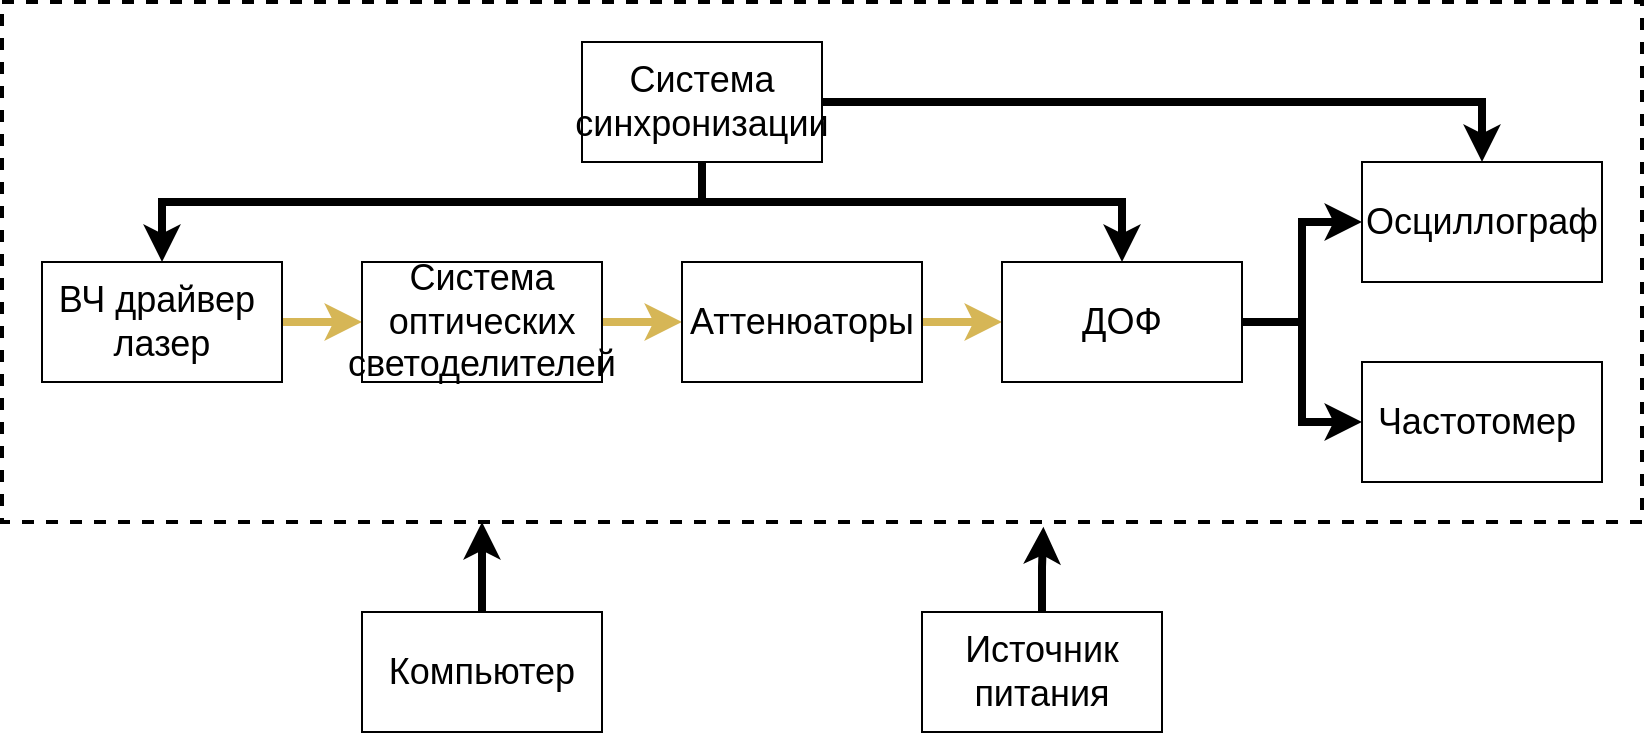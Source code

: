 <mxfile version="14.8.0" type="device"><diagram id="cRK9AKs4AHQ0-3pX6fws" name="Page-1"><mxGraphModel dx="1185" dy="763" grid="1" gridSize="10" guides="1" tooltips="1" connect="1" arrows="1" fold="1" page="1" pageScale="1" pageWidth="827" pageHeight="1169" math="0" shadow="0"><root><mxCell id="0"/><mxCell id="1" parent="0"/><mxCell id="xU0sSktvJwwnV7fZvNId-10" value="" style="rounded=0;whiteSpace=wrap;html=1;fillColor=none;dashed=1;fontSize=18;strokeWidth=2;" vertex="1" parent="1"><mxGeometry x="100" y="250" width="820" height="260" as="geometry"/></mxCell><mxCell id="xU0sSktvJwwnV7fZvNId-16" value="" style="edgeStyle=orthogonalEdgeStyle;rounded=0;orthogonalLoop=1;jettySize=auto;html=1;fontSize=18;fillColor=#fff2cc;strokeColor=#d6b656;strokeWidth=4;" edge="1" parent="1" source="xU0sSktvJwwnV7fZvNId-1" target="xU0sSktvJwwnV7fZvNId-2"><mxGeometry relative="1" as="geometry"/></mxCell><mxCell id="xU0sSktvJwwnV7fZvNId-1" value="ВЧ драйвер&amp;nbsp;&lt;br style=&quot;font-size: 18px;&quot;&gt;лазер" style="rounded=0;whiteSpace=wrap;html=1;fontSize=18;" vertex="1" parent="1"><mxGeometry x="120" y="380" width="120" height="60" as="geometry"/></mxCell><mxCell id="xU0sSktvJwwnV7fZvNId-15" value="" style="edgeStyle=orthogonalEdgeStyle;rounded=0;orthogonalLoop=1;jettySize=auto;html=1;fontSize=18;fillColor=#fff2cc;strokeColor=#d6b656;strokeWidth=4;" edge="1" parent="1" source="xU0sSktvJwwnV7fZvNId-2" target="xU0sSktvJwwnV7fZvNId-3"><mxGeometry relative="1" as="geometry"/></mxCell><mxCell id="xU0sSktvJwwnV7fZvNId-2" value="Система оптических светоделителей" style="rounded=0;whiteSpace=wrap;html=1;fontSize=18;" vertex="1" parent="1"><mxGeometry x="280" y="380" width="120" height="60" as="geometry"/></mxCell><mxCell id="xU0sSktvJwwnV7fZvNId-14" style="edgeStyle=orthogonalEdgeStyle;rounded=0;orthogonalLoop=1;jettySize=auto;html=1;entryX=0;entryY=0.5;entryDx=0;entryDy=0;fontSize=18;fillColor=#fff2cc;strokeColor=#d6b656;strokeWidth=4;" edge="1" parent="1" source="xU0sSktvJwwnV7fZvNId-3" target="xU0sSktvJwwnV7fZvNId-4"><mxGeometry relative="1" as="geometry"/></mxCell><mxCell id="xU0sSktvJwwnV7fZvNId-3" value="Аттенюаторы" style="rounded=0;whiteSpace=wrap;html=1;fontSize=18;" vertex="1" parent="1"><mxGeometry x="440" y="380" width="120" height="60" as="geometry"/></mxCell><mxCell id="xU0sSktvJwwnV7fZvNId-12" style="edgeStyle=orthogonalEdgeStyle;rounded=0;orthogonalLoop=1;jettySize=auto;html=1;entryX=0;entryY=0.5;entryDx=0;entryDy=0;fontSize=18;strokeWidth=4;" edge="1" parent="1" source="xU0sSktvJwwnV7fZvNId-4" target="xU0sSktvJwwnV7fZvNId-5"><mxGeometry relative="1" as="geometry"/></mxCell><mxCell id="xU0sSktvJwwnV7fZvNId-13" style="edgeStyle=orthogonalEdgeStyle;rounded=0;orthogonalLoop=1;jettySize=auto;html=1;entryX=0;entryY=0.5;entryDx=0;entryDy=0;fontSize=18;strokeWidth=4;" edge="1" parent="1" source="xU0sSktvJwwnV7fZvNId-4" target="xU0sSktvJwwnV7fZvNId-6"><mxGeometry relative="1" as="geometry"/></mxCell><mxCell id="xU0sSktvJwwnV7fZvNId-4" value="ДОФ" style="rounded=0;whiteSpace=wrap;html=1;fontSize=18;" vertex="1" parent="1"><mxGeometry x="600" y="380" width="120" height="60" as="geometry"/></mxCell><mxCell id="xU0sSktvJwwnV7fZvNId-5" value="Осциллограф" style="rounded=0;whiteSpace=wrap;html=1;fontSize=18;" vertex="1" parent="1"><mxGeometry x="780" y="330" width="120" height="60" as="geometry"/></mxCell><mxCell id="xU0sSktvJwwnV7fZvNId-6" value="Частотомер&amp;nbsp;" style="rounded=0;whiteSpace=wrap;html=1;fontSize=18;" vertex="1" parent="1"><mxGeometry x="780" y="430" width="120" height="60" as="geometry"/></mxCell><mxCell id="xU0sSktvJwwnV7fZvNId-21" style="edgeStyle=orthogonalEdgeStyle;rounded=0;orthogonalLoop=1;jettySize=auto;html=1;exitX=0.5;exitY=0;exitDx=0;exitDy=0;entryX=0.635;entryY=1.009;entryDx=0;entryDy=0;entryPerimeter=0;fontSize=18;strokeWidth=4;" edge="1" parent="1" source="xU0sSktvJwwnV7fZvNId-7" target="xU0sSktvJwwnV7fZvNId-10"><mxGeometry relative="1" as="geometry"/></mxCell><mxCell id="xU0sSktvJwwnV7fZvNId-7" value="Источник питания" style="rounded=0;whiteSpace=wrap;html=1;fontSize=18;" vertex="1" parent="1"><mxGeometry x="560" y="555" width="120" height="60" as="geometry"/></mxCell><mxCell id="xU0sSktvJwwnV7fZvNId-18" value="" style="edgeStyle=orthogonalEdgeStyle;rounded=0;orthogonalLoop=1;jettySize=auto;html=1;fontSize=18;strokeWidth=4;" edge="1" parent="1" source="xU0sSktvJwwnV7fZvNId-8" target="xU0sSktvJwwnV7fZvNId-10"><mxGeometry relative="1" as="geometry"><Array as="points"><mxPoint x="340" y="530"/><mxPoint x="340" y="530"/></Array></mxGeometry></mxCell><mxCell id="xU0sSktvJwwnV7fZvNId-8" value="Компьютер" style="rounded=0;whiteSpace=wrap;html=1;fontSize=18;" vertex="1" parent="1"><mxGeometry x="280" y="555" width="120" height="60" as="geometry"/></mxCell><mxCell id="xU0sSktvJwwnV7fZvNId-17" value="" style="edgeStyle=orthogonalEdgeStyle;rounded=0;orthogonalLoop=1;jettySize=auto;html=1;fontSize=18;strokeWidth=4;entryX=0.5;entryY=0;entryDx=0;entryDy=0;" edge="1" parent="1" source="xU0sSktvJwwnV7fZvNId-9" target="xU0sSktvJwwnV7fZvNId-1"><mxGeometry relative="1" as="geometry"><Array as="points"><mxPoint x="450" y="350"/><mxPoint x="180" y="350"/></Array></mxGeometry></mxCell><mxCell id="xU0sSktvJwwnV7fZvNId-24" style="edgeStyle=orthogonalEdgeStyle;rounded=0;orthogonalLoop=1;jettySize=auto;html=1;entryX=0.5;entryY=0;entryDx=0;entryDy=0;fontSize=18;strokeWidth=4;" edge="1" parent="1" source="xU0sSktvJwwnV7fZvNId-9" target="xU0sSktvJwwnV7fZvNId-4"><mxGeometry relative="1" as="geometry"><Array as="points"><mxPoint x="450" y="350"/><mxPoint x="660" y="350"/></Array></mxGeometry></mxCell><mxCell id="xU0sSktvJwwnV7fZvNId-27" style="edgeStyle=orthogonalEdgeStyle;rounded=0;orthogonalLoop=1;jettySize=auto;html=1;entryX=0.5;entryY=0;entryDx=0;entryDy=0;fontSize=18;strokeWidth=4;" edge="1" parent="1" source="xU0sSktvJwwnV7fZvNId-9" target="xU0sSktvJwwnV7fZvNId-5"><mxGeometry relative="1" as="geometry"/></mxCell><mxCell id="xU0sSktvJwwnV7fZvNId-9" value="Система синхронизации" style="rounded=0;whiteSpace=wrap;html=1;fontSize=18;" vertex="1" parent="1"><mxGeometry x="390" y="270" width="120" height="60" as="geometry"/></mxCell></root></mxGraphModel></diagram></mxfile>